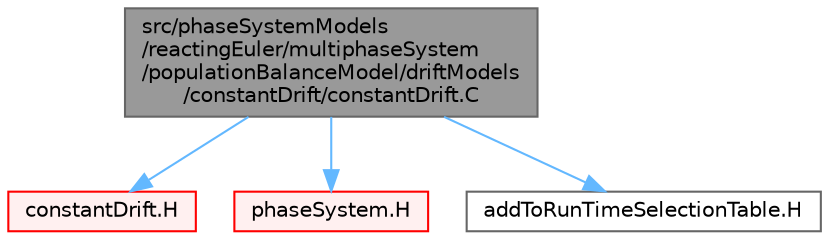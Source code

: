 digraph "src/phaseSystemModels/reactingEuler/multiphaseSystem/populationBalanceModel/driftModels/constantDrift/constantDrift.C"
{
 // LATEX_PDF_SIZE
  bgcolor="transparent";
  edge [fontname=Helvetica,fontsize=10,labelfontname=Helvetica,labelfontsize=10];
  node [fontname=Helvetica,fontsize=10,shape=box,height=0.2,width=0.4];
  Node1 [id="Node000001",label="src/phaseSystemModels\l/reactingEuler/multiphaseSystem\l/populationBalanceModel/driftModels\l/constantDrift/constantDrift.C",height=0.2,width=0.4,color="gray40", fillcolor="grey60", style="filled", fontcolor="black",tooltip=" "];
  Node1 -> Node2 [id="edge1_Node000001_Node000002",color="steelblue1",style="solid",tooltip=" "];
  Node2 [id="Node000002",label="constantDrift.H",height=0.2,width=0.4,color="red", fillcolor="#FFF0F0", style="filled",URL="$constantDrift_8H.html",tooltip=" "];
  Node1 -> Node400 [id="edge2_Node000001_Node000400",color="steelblue1",style="solid",tooltip=" "];
  Node400 [id="Node000400",label="phaseSystem.H",height=0.2,width=0.4,color="red", fillcolor="#FFF0F0", style="filled",URL="$phaseSystem_8H.html",tooltip=" "];
  Node1 -> Node432 [id="edge3_Node000001_Node000432",color="steelblue1",style="solid",tooltip=" "];
  Node432 [id="Node000432",label="addToRunTimeSelectionTable.H",height=0.2,width=0.4,color="grey40", fillcolor="white", style="filled",URL="$addToRunTimeSelectionTable_8H.html",tooltip="Macros for easy insertion into run-time selection tables."];
}
